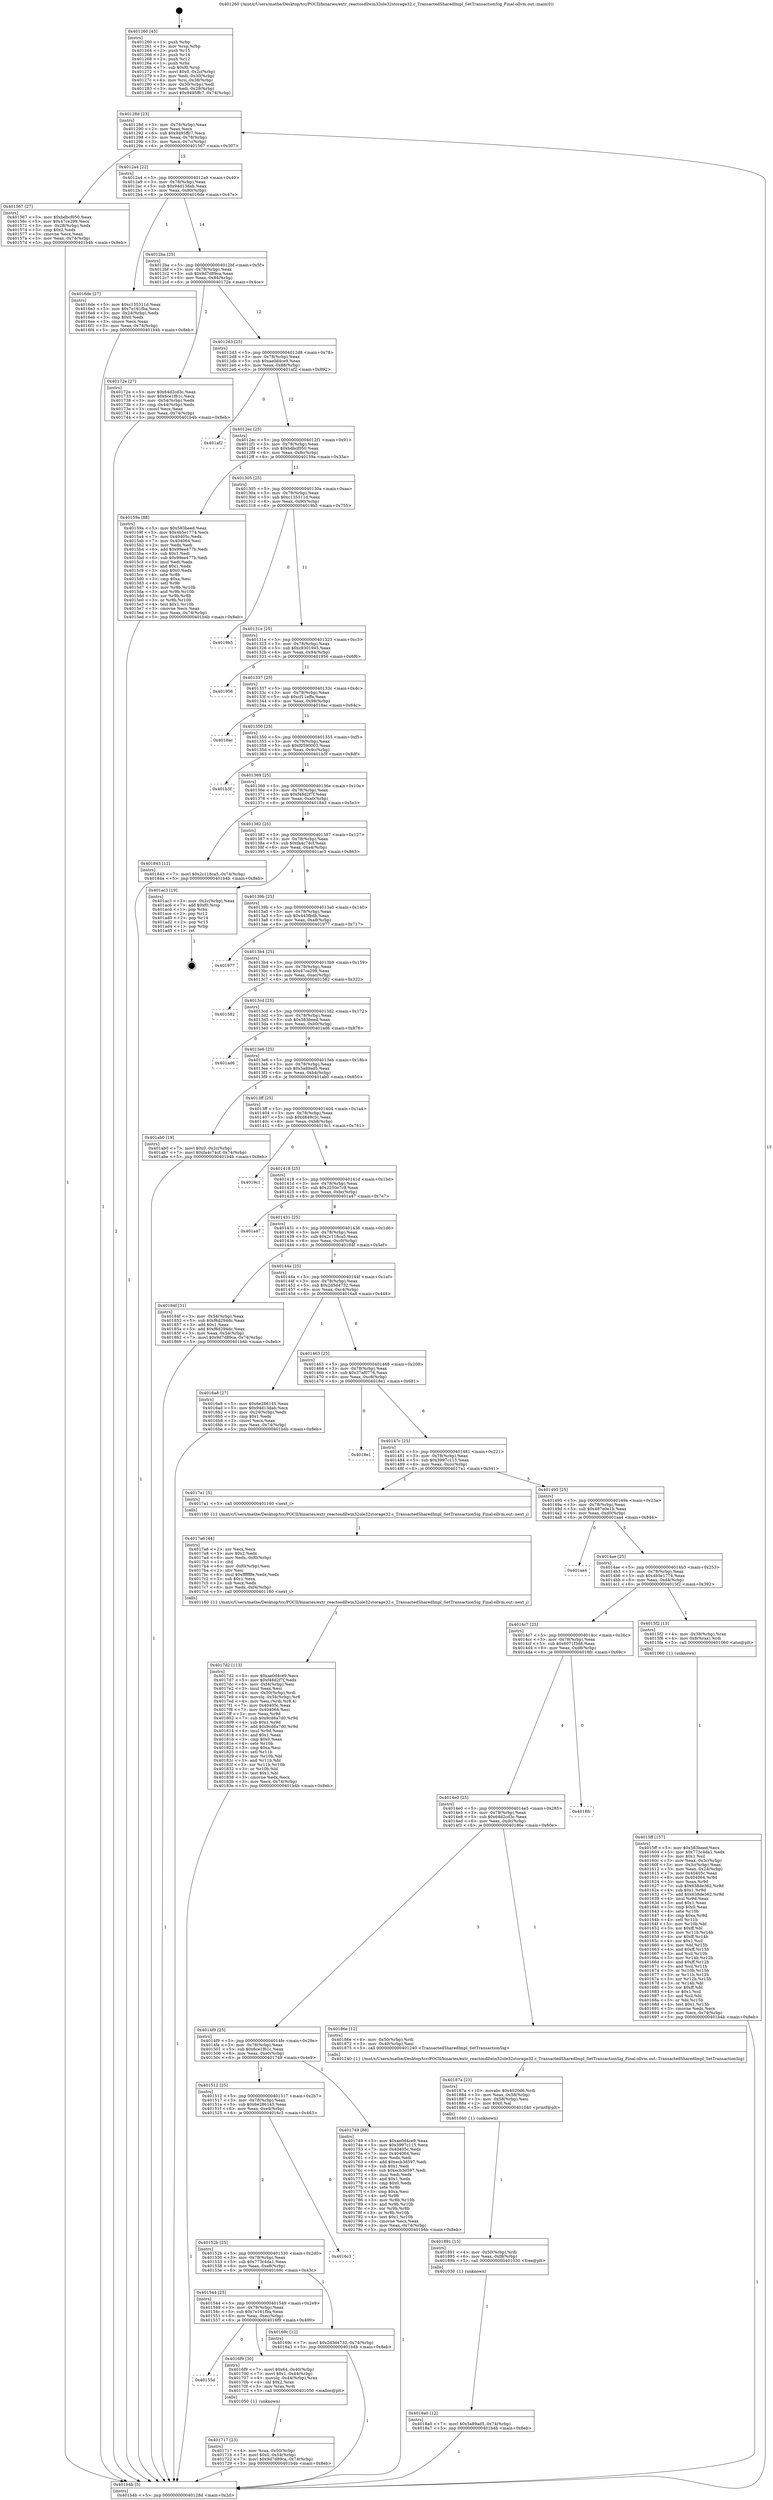 digraph "0x401260" {
  label = "0x401260 (/mnt/c/Users/mathe/Desktop/tcc/POCII/binaries/extr_reactosdllwin32ole32storage32.c_TransactedSharedImpl_SetTransactionSig_Final-ollvm.out::main(0))"
  labelloc = "t"
  node[shape=record]

  Entry [label="",width=0.3,height=0.3,shape=circle,fillcolor=black,style=filled]
  "0x40128d" [label="{
     0x40128d [23]\l
     | [instrs]\l
     &nbsp;&nbsp;0x40128d \<+3\>: mov -0x74(%rbp),%eax\l
     &nbsp;&nbsp;0x401290 \<+2\>: mov %eax,%ecx\l
     &nbsp;&nbsp;0x401292 \<+6\>: sub $0x9495ffc7,%ecx\l
     &nbsp;&nbsp;0x401298 \<+3\>: mov %eax,-0x78(%rbp)\l
     &nbsp;&nbsp;0x40129b \<+3\>: mov %ecx,-0x7c(%rbp)\l
     &nbsp;&nbsp;0x40129e \<+6\>: je 0000000000401567 \<main+0x307\>\l
  }"]
  "0x401567" [label="{
     0x401567 [27]\l
     | [instrs]\l
     &nbsp;&nbsp;0x401567 \<+5\>: mov $0xbdbcf050,%eax\l
     &nbsp;&nbsp;0x40156c \<+5\>: mov $0x47ce299,%ecx\l
     &nbsp;&nbsp;0x401571 \<+3\>: mov -0x28(%rbp),%edx\l
     &nbsp;&nbsp;0x401574 \<+3\>: cmp $0x2,%edx\l
     &nbsp;&nbsp;0x401577 \<+3\>: cmovne %ecx,%eax\l
     &nbsp;&nbsp;0x40157a \<+3\>: mov %eax,-0x74(%rbp)\l
     &nbsp;&nbsp;0x40157d \<+5\>: jmp 0000000000401b4b \<main+0x8eb\>\l
  }"]
  "0x4012a4" [label="{
     0x4012a4 [22]\l
     | [instrs]\l
     &nbsp;&nbsp;0x4012a4 \<+5\>: jmp 00000000004012a9 \<main+0x49\>\l
     &nbsp;&nbsp;0x4012a9 \<+3\>: mov -0x78(%rbp),%eax\l
     &nbsp;&nbsp;0x4012ac \<+5\>: sub $0x94d13dab,%eax\l
     &nbsp;&nbsp;0x4012b1 \<+3\>: mov %eax,-0x80(%rbp)\l
     &nbsp;&nbsp;0x4012b4 \<+6\>: je 00000000004016de \<main+0x47e\>\l
  }"]
  "0x401b4b" [label="{
     0x401b4b [5]\l
     | [instrs]\l
     &nbsp;&nbsp;0x401b4b \<+5\>: jmp 000000000040128d \<main+0x2d\>\l
  }"]
  "0x401260" [label="{
     0x401260 [45]\l
     | [instrs]\l
     &nbsp;&nbsp;0x401260 \<+1\>: push %rbp\l
     &nbsp;&nbsp;0x401261 \<+3\>: mov %rsp,%rbp\l
     &nbsp;&nbsp;0x401264 \<+2\>: push %r15\l
     &nbsp;&nbsp;0x401266 \<+2\>: push %r14\l
     &nbsp;&nbsp;0x401268 \<+2\>: push %r12\l
     &nbsp;&nbsp;0x40126a \<+1\>: push %rbx\l
     &nbsp;&nbsp;0x40126b \<+7\>: sub $0xf0,%rsp\l
     &nbsp;&nbsp;0x401272 \<+7\>: movl $0x0,-0x2c(%rbp)\l
     &nbsp;&nbsp;0x401279 \<+3\>: mov %edi,-0x30(%rbp)\l
     &nbsp;&nbsp;0x40127c \<+4\>: mov %rsi,-0x38(%rbp)\l
     &nbsp;&nbsp;0x401280 \<+3\>: mov -0x30(%rbp),%edi\l
     &nbsp;&nbsp;0x401283 \<+3\>: mov %edi,-0x28(%rbp)\l
     &nbsp;&nbsp;0x401286 \<+7\>: movl $0x9495ffc7,-0x74(%rbp)\l
  }"]
  Exit [label="",width=0.3,height=0.3,shape=circle,fillcolor=black,style=filled,peripheries=2]
  "0x4016de" [label="{
     0x4016de [27]\l
     | [instrs]\l
     &nbsp;&nbsp;0x4016de \<+5\>: mov $0xc135311d,%eax\l
     &nbsp;&nbsp;0x4016e3 \<+5\>: mov $0x7e161fba,%ecx\l
     &nbsp;&nbsp;0x4016e8 \<+3\>: mov -0x24(%rbp),%edx\l
     &nbsp;&nbsp;0x4016eb \<+3\>: cmp $0x0,%edx\l
     &nbsp;&nbsp;0x4016ee \<+3\>: cmove %ecx,%eax\l
     &nbsp;&nbsp;0x4016f1 \<+3\>: mov %eax,-0x74(%rbp)\l
     &nbsp;&nbsp;0x4016f4 \<+5\>: jmp 0000000000401b4b \<main+0x8eb\>\l
  }"]
  "0x4012ba" [label="{
     0x4012ba [25]\l
     | [instrs]\l
     &nbsp;&nbsp;0x4012ba \<+5\>: jmp 00000000004012bf \<main+0x5f\>\l
     &nbsp;&nbsp;0x4012bf \<+3\>: mov -0x78(%rbp),%eax\l
     &nbsp;&nbsp;0x4012c2 \<+5\>: sub $0x9d7d89ca,%eax\l
     &nbsp;&nbsp;0x4012c7 \<+6\>: mov %eax,-0x84(%rbp)\l
     &nbsp;&nbsp;0x4012cd \<+6\>: je 000000000040172e \<main+0x4ce\>\l
  }"]
  "0x4018a0" [label="{
     0x4018a0 [12]\l
     | [instrs]\l
     &nbsp;&nbsp;0x4018a0 \<+7\>: movl $0x5a89ad5,-0x74(%rbp)\l
     &nbsp;&nbsp;0x4018a7 \<+5\>: jmp 0000000000401b4b \<main+0x8eb\>\l
  }"]
  "0x40172e" [label="{
     0x40172e [27]\l
     | [instrs]\l
     &nbsp;&nbsp;0x40172e \<+5\>: mov $0x64d2cd3c,%eax\l
     &nbsp;&nbsp;0x401733 \<+5\>: mov $0x6ce1f61c,%ecx\l
     &nbsp;&nbsp;0x401738 \<+3\>: mov -0x54(%rbp),%edx\l
     &nbsp;&nbsp;0x40173b \<+3\>: cmp -0x44(%rbp),%edx\l
     &nbsp;&nbsp;0x40173e \<+3\>: cmovl %ecx,%eax\l
     &nbsp;&nbsp;0x401741 \<+3\>: mov %eax,-0x74(%rbp)\l
     &nbsp;&nbsp;0x401744 \<+5\>: jmp 0000000000401b4b \<main+0x8eb\>\l
  }"]
  "0x4012d3" [label="{
     0x4012d3 [25]\l
     | [instrs]\l
     &nbsp;&nbsp;0x4012d3 \<+5\>: jmp 00000000004012d8 \<main+0x78\>\l
     &nbsp;&nbsp;0x4012d8 \<+3\>: mov -0x78(%rbp),%eax\l
     &nbsp;&nbsp;0x4012db \<+5\>: sub $0xae0d4ce9,%eax\l
     &nbsp;&nbsp;0x4012e0 \<+6\>: mov %eax,-0x88(%rbp)\l
     &nbsp;&nbsp;0x4012e6 \<+6\>: je 0000000000401af2 \<main+0x892\>\l
  }"]
  "0x401891" [label="{
     0x401891 [15]\l
     | [instrs]\l
     &nbsp;&nbsp;0x401891 \<+4\>: mov -0x50(%rbp),%rdi\l
     &nbsp;&nbsp;0x401895 \<+6\>: mov %eax,-0xf8(%rbp)\l
     &nbsp;&nbsp;0x40189b \<+5\>: call 0000000000401030 \<free@plt\>\l
     | [calls]\l
     &nbsp;&nbsp;0x401030 \{1\} (unknown)\l
  }"]
  "0x401af2" [label="{
     0x401af2\l
  }", style=dashed]
  "0x4012ec" [label="{
     0x4012ec [25]\l
     | [instrs]\l
     &nbsp;&nbsp;0x4012ec \<+5\>: jmp 00000000004012f1 \<main+0x91\>\l
     &nbsp;&nbsp;0x4012f1 \<+3\>: mov -0x78(%rbp),%eax\l
     &nbsp;&nbsp;0x4012f4 \<+5\>: sub $0xbdbcf050,%eax\l
     &nbsp;&nbsp;0x4012f9 \<+6\>: mov %eax,-0x8c(%rbp)\l
     &nbsp;&nbsp;0x4012ff \<+6\>: je 000000000040159a \<main+0x33a\>\l
  }"]
  "0x40187a" [label="{
     0x40187a [23]\l
     | [instrs]\l
     &nbsp;&nbsp;0x40187a \<+10\>: movabs $0x4020d6,%rdi\l
     &nbsp;&nbsp;0x401884 \<+3\>: mov %eax,-0x58(%rbp)\l
     &nbsp;&nbsp;0x401887 \<+3\>: mov -0x58(%rbp),%esi\l
     &nbsp;&nbsp;0x40188a \<+2\>: mov $0x0,%al\l
     &nbsp;&nbsp;0x40188c \<+5\>: call 0000000000401040 \<printf@plt\>\l
     | [calls]\l
     &nbsp;&nbsp;0x401040 \{1\} (unknown)\l
  }"]
  "0x40159a" [label="{
     0x40159a [88]\l
     | [instrs]\l
     &nbsp;&nbsp;0x40159a \<+5\>: mov $0x583beed,%eax\l
     &nbsp;&nbsp;0x40159f \<+5\>: mov $0x4b5e1774,%ecx\l
     &nbsp;&nbsp;0x4015a4 \<+7\>: mov 0x40405c,%edx\l
     &nbsp;&nbsp;0x4015ab \<+7\>: mov 0x404064,%esi\l
     &nbsp;&nbsp;0x4015b2 \<+2\>: mov %edx,%edi\l
     &nbsp;&nbsp;0x4015b4 \<+6\>: add $0x99ee477b,%edi\l
     &nbsp;&nbsp;0x4015ba \<+3\>: sub $0x1,%edi\l
     &nbsp;&nbsp;0x4015bd \<+6\>: sub $0x99ee477b,%edi\l
     &nbsp;&nbsp;0x4015c3 \<+3\>: imul %edi,%edx\l
     &nbsp;&nbsp;0x4015c6 \<+3\>: and $0x1,%edx\l
     &nbsp;&nbsp;0x4015c9 \<+3\>: cmp $0x0,%edx\l
     &nbsp;&nbsp;0x4015cc \<+4\>: sete %r8b\l
     &nbsp;&nbsp;0x4015d0 \<+3\>: cmp $0xa,%esi\l
     &nbsp;&nbsp;0x4015d3 \<+4\>: setl %r9b\l
     &nbsp;&nbsp;0x4015d7 \<+3\>: mov %r8b,%r10b\l
     &nbsp;&nbsp;0x4015da \<+3\>: and %r9b,%r10b\l
     &nbsp;&nbsp;0x4015dd \<+3\>: xor %r9b,%r8b\l
     &nbsp;&nbsp;0x4015e0 \<+3\>: or %r8b,%r10b\l
     &nbsp;&nbsp;0x4015e3 \<+4\>: test $0x1,%r10b\l
     &nbsp;&nbsp;0x4015e7 \<+3\>: cmovne %ecx,%eax\l
     &nbsp;&nbsp;0x4015ea \<+3\>: mov %eax,-0x74(%rbp)\l
     &nbsp;&nbsp;0x4015ed \<+5\>: jmp 0000000000401b4b \<main+0x8eb\>\l
  }"]
  "0x401305" [label="{
     0x401305 [25]\l
     | [instrs]\l
     &nbsp;&nbsp;0x401305 \<+5\>: jmp 000000000040130a \<main+0xaa\>\l
     &nbsp;&nbsp;0x40130a \<+3\>: mov -0x78(%rbp),%eax\l
     &nbsp;&nbsp;0x40130d \<+5\>: sub $0xc135311d,%eax\l
     &nbsp;&nbsp;0x401312 \<+6\>: mov %eax,-0x90(%rbp)\l
     &nbsp;&nbsp;0x401318 \<+6\>: je 00000000004019b5 \<main+0x755\>\l
  }"]
  "0x4017d2" [label="{
     0x4017d2 [113]\l
     | [instrs]\l
     &nbsp;&nbsp;0x4017d2 \<+5\>: mov $0xae0d4ce9,%ecx\l
     &nbsp;&nbsp;0x4017d7 \<+5\>: mov $0xf48d2f7f,%edx\l
     &nbsp;&nbsp;0x4017dc \<+6\>: mov -0xf4(%rbp),%esi\l
     &nbsp;&nbsp;0x4017e2 \<+3\>: imul %eax,%esi\l
     &nbsp;&nbsp;0x4017e5 \<+4\>: mov -0x50(%rbp),%rdi\l
     &nbsp;&nbsp;0x4017e9 \<+4\>: movslq -0x54(%rbp),%r8\l
     &nbsp;&nbsp;0x4017ed \<+4\>: mov %esi,(%rdi,%r8,4)\l
     &nbsp;&nbsp;0x4017f1 \<+7\>: mov 0x40405c,%eax\l
     &nbsp;&nbsp;0x4017f8 \<+7\>: mov 0x404064,%esi\l
     &nbsp;&nbsp;0x4017ff \<+3\>: mov %eax,%r9d\l
     &nbsp;&nbsp;0x401802 \<+7\>: sub $0x9cd6a7d0,%r9d\l
     &nbsp;&nbsp;0x401809 \<+4\>: sub $0x1,%r9d\l
     &nbsp;&nbsp;0x40180d \<+7\>: add $0x9cd6a7d0,%r9d\l
     &nbsp;&nbsp;0x401814 \<+4\>: imul %r9d,%eax\l
     &nbsp;&nbsp;0x401818 \<+3\>: and $0x1,%eax\l
     &nbsp;&nbsp;0x40181b \<+3\>: cmp $0x0,%eax\l
     &nbsp;&nbsp;0x40181e \<+4\>: sete %r10b\l
     &nbsp;&nbsp;0x401822 \<+3\>: cmp $0xa,%esi\l
     &nbsp;&nbsp;0x401825 \<+4\>: setl %r11b\l
     &nbsp;&nbsp;0x401829 \<+3\>: mov %r10b,%bl\l
     &nbsp;&nbsp;0x40182c \<+3\>: and %r11b,%bl\l
     &nbsp;&nbsp;0x40182f \<+3\>: xor %r11b,%r10b\l
     &nbsp;&nbsp;0x401832 \<+3\>: or %r10b,%bl\l
     &nbsp;&nbsp;0x401835 \<+3\>: test $0x1,%bl\l
     &nbsp;&nbsp;0x401838 \<+3\>: cmovne %edx,%ecx\l
     &nbsp;&nbsp;0x40183b \<+3\>: mov %ecx,-0x74(%rbp)\l
     &nbsp;&nbsp;0x40183e \<+5\>: jmp 0000000000401b4b \<main+0x8eb\>\l
  }"]
  "0x4019b5" [label="{
     0x4019b5\l
  }", style=dashed]
  "0x40131e" [label="{
     0x40131e [25]\l
     | [instrs]\l
     &nbsp;&nbsp;0x40131e \<+5\>: jmp 0000000000401323 \<main+0xc3\>\l
     &nbsp;&nbsp;0x401323 \<+3\>: mov -0x78(%rbp),%eax\l
     &nbsp;&nbsp;0x401326 \<+5\>: sub $0xc9301945,%eax\l
     &nbsp;&nbsp;0x40132b \<+6\>: mov %eax,-0x94(%rbp)\l
     &nbsp;&nbsp;0x401331 \<+6\>: je 0000000000401956 \<main+0x6f6\>\l
  }"]
  "0x4017a6" [label="{
     0x4017a6 [44]\l
     | [instrs]\l
     &nbsp;&nbsp;0x4017a6 \<+2\>: xor %ecx,%ecx\l
     &nbsp;&nbsp;0x4017a8 \<+5\>: mov $0x2,%edx\l
     &nbsp;&nbsp;0x4017ad \<+6\>: mov %edx,-0xf0(%rbp)\l
     &nbsp;&nbsp;0x4017b3 \<+1\>: cltd\l
     &nbsp;&nbsp;0x4017b4 \<+6\>: mov -0xf0(%rbp),%esi\l
     &nbsp;&nbsp;0x4017ba \<+2\>: idiv %esi\l
     &nbsp;&nbsp;0x4017bc \<+6\>: imul $0xfffffffe,%edx,%edx\l
     &nbsp;&nbsp;0x4017c2 \<+3\>: sub $0x1,%ecx\l
     &nbsp;&nbsp;0x4017c5 \<+2\>: sub %ecx,%edx\l
     &nbsp;&nbsp;0x4017c7 \<+6\>: mov %edx,-0xf4(%rbp)\l
     &nbsp;&nbsp;0x4017cd \<+5\>: call 0000000000401160 \<next_i\>\l
     | [calls]\l
     &nbsp;&nbsp;0x401160 \{1\} (/mnt/c/Users/mathe/Desktop/tcc/POCII/binaries/extr_reactosdllwin32ole32storage32.c_TransactedSharedImpl_SetTransactionSig_Final-ollvm.out::next_i)\l
  }"]
  "0x401956" [label="{
     0x401956\l
  }", style=dashed]
  "0x401337" [label="{
     0x401337 [25]\l
     | [instrs]\l
     &nbsp;&nbsp;0x401337 \<+5\>: jmp 000000000040133c \<main+0xdc\>\l
     &nbsp;&nbsp;0x40133c \<+3\>: mov -0x78(%rbp),%eax\l
     &nbsp;&nbsp;0x40133f \<+5\>: sub $0xcf11effa,%eax\l
     &nbsp;&nbsp;0x401344 \<+6\>: mov %eax,-0x98(%rbp)\l
     &nbsp;&nbsp;0x40134a \<+6\>: je 00000000004018ac \<main+0x64c\>\l
  }"]
  "0x401717" [label="{
     0x401717 [23]\l
     | [instrs]\l
     &nbsp;&nbsp;0x401717 \<+4\>: mov %rax,-0x50(%rbp)\l
     &nbsp;&nbsp;0x40171b \<+7\>: movl $0x0,-0x54(%rbp)\l
     &nbsp;&nbsp;0x401722 \<+7\>: movl $0x9d7d89ca,-0x74(%rbp)\l
     &nbsp;&nbsp;0x401729 \<+5\>: jmp 0000000000401b4b \<main+0x8eb\>\l
  }"]
  "0x4018ac" [label="{
     0x4018ac\l
  }", style=dashed]
  "0x401350" [label="{
     0x401350 [25]\l
     | [instrs]\l
     &nbsp;&nbsp;0x401350 \<+5\>: jmp 0000000000401355 \<main+0xf5\>\l
     &nbsp;&nbsp;0x401355 \<+3\>: mov -0x78(%rbp),%eax\l
     &nbsp;&nbsp;0x401358 \<+5\>: sub $0xf0590003,%eax\l
     &nbsp;&nbsp;0x40135d \<+6\>: mov %eax,-0x9c(%rbp)\l
     &nbsp;&nbsp;0x401363 \<+6\>: je 0000000000401b3f \<main+0x8df\>\l
  }"]
  "0x40155d" [label="{
     0x40155d\l
  }", style=dashed]
  "0x401b3f" [label="{
     0x401b3f\l
  }", style=dashed]
  "0x401369" [label="{
     0x401369 [25]\l
     | [instrs]\l
     &nbsp;&nbsp;0x401369 \<+5\>: jmp 000000000040136e \<main+0x10e\>\l
     &nbsp;&nbsp;0x40136e \<+3\>: mov -0x78(%rbp),%eax\l
     &nbsp;&nbsp;0x401371 \<+5\>: sub $0xf48d2f7f,%eax\l
     &nbsp;&nbsp;0x401376 \<+6\>: mov %eax,-0xa0(%rbp)\l
     &nbsp;&nbsp;0x40137c \<+6\>: je 0000000000401843 \<main+0x5e3\>\l
  }"]
  "0x4016f9" [label="{
     0x4016f9 [30]\l
     | [instrs]\l
     &nbsp;&nbsp;0x4016f9 \<+7\>: movl $0x64,-0x40(%rbp)\l
     &nbsp;&nbsp;0x401700 \<+7\>: movl $0x1,-0x44(%rbp)\l
     &nbsp;&nbsp;0x401707 \<+4\>: movslq -0x44(%rbp),%rax\l
     &nbsp;&nbsp;0x40170b \<+4\>: shl $0x2,%rax\l
     &nbsp;&nbsp;0x40170f \<+3\>: mov %rax,%rdi\l
     &nbsp;&nbsp;0x401712 \<+5\>: call 0000000000401050 \<malloc@plt\>\l
     | [calls]\l
     &nbsp;&nbsp;0x401050 \{1\} (unknown)\l
  }"]
  "0x401843" [label="{
     0x401843 [12]\l
     | [instrs]\l
     &nbsp;&nbsp;0x401843 \<+7\>: movl $0x2c118ca5,-0x74(%rbp)\l
     &nbsp;&nbsp;0x40184a \<+5\>: jmp 0000000000401b4b \<main+0x8eb\>\l
  }"]
  "0x401382" [label="{
     0x401382 [25]\l
     | [instrs]\l
     &nbsp;&nbsp;0x401382 \<+5\>: jmp 0000000000401387 \<main+0x127\>\l
     &nbsp;&nbsp;0x401387 \<+3\>: mov -0x78(%rbp),%eax\l
     &nbsp;&nbsp;0x40138a \<+5\>: sub $0xfa4c74cf,%eax\l
     &nbsp;&nbsp;0x40138f \<+6\>: mov %eax,-0xa4(%rbp)\l
     &nbsp;&nbsp;0x401395 \<+6\>: je 0000000000401ac3 \<main+0x863\>\l
  }"]
  "0x401544" [label="{
     0x401544 [25]\l
     | [instrs]\l
     &nbsp;&nbsp;0x401544 \<+5\>: jmp 0000000000401549 \<main+0x2e9\>\l
     &nbsp;&nbsp;0x401549 \<+3\>: mov -0x78(%rbp),%eax\l
     &nbsp;&nbsp;0x40154c \<+5\>: sub $0x7e161fba,%eax\l
     &nbsp;&nbsp;0x401551 \<+6\>: mov %eax,-0xec(%rbp)\l
     &nbsp;&nbsp;0x401557 \<+6\>: je 00000000004016f9 \<main+0x499\>\l
  }"]
  "0x401ac3" [label="{
     0x401ac3 [19]\l
     | [instrs]\l
     &nbsp;&nbsp;0x401ac3 \<+3\>: mov -0x2c(%rbp),%eax\l
     &nbsp;&nbsp;0x401ac6 \<+7\>: add $0xf0,%rsp\l
     &nbsp;&nbsp;0x401acd \<+1\>: pop %rbx\l
     &nbsp;&nbsp;0x401ace \<+2\>: pop %r12\l
     &nbsp;&nbsp;0x401ad0 \<+2\>: pop %r14\l
     &nbsp;&nbsp;0x401ad2 \<+2\>: pop %r15\l
     &nbsp;&nbsp;0x401ad4 \<+1\>: pop %rbp\l
     &nbsp;&nbsp;0x401ad5 \<+1\>: ret\l
  }"]
  "0x40139b" [label="{
     0x40139b [25]\l
     | [instrs]\l
     &nbsp;&nbsp;0x40139b \<+5\>: jmp 00000000004013a0 \<main+0x140\>\l
     &nbsp;&nbsp;0x4013a0 \<+3\>: mov -0x78(%rbp),%eax\l
     &nbsp;&nbsp;0x4013a3 \<+5\>: sub $0x443fbdb,%eax\l
     &nbsp;&nbsp;0x4013a8 \<+6\>: mov %eax,-0xa8(%rbp)\l
     &nbsp;&nbsp;0x4013ae \<+6\>: je 0000000000401977 \<main+0x717\>\l
  }"]
  "0x40169c" [label="{
     0x40169c [12]\l
     | [instrs]\l
     &nbsp;&nbsp;0x40169c \<+7\>: movl $0x2d5d4732,-0x74(%rbp)\l
     &nbsp;&nbsp;0x4016a3 \<+5\>: jmp 0000000000401b4b \<main+0x8eb\>\l
  }"]
  "0x401977" [label="{
     0x401977\l
  }", style=dashed]
  "0x4013b4" [label="{
     0x4013b4 [25]\l
     | [instrs]\l
     &nbsp;&nbsp;0x4013b4 \<+5\>: jmp 00000000004013b9 \<main+0x159\>\l
     &nbsp;&nbsp;0x4013b9 \<+3\>: mov -0x78(%rbp),%eax\l
     &nbsp;&nbsp;0x4013bc \<+5\>: sub $0x47ce299,%eax\l
     &nbsp;&nbsp;0x4013c1 \<+6\>: mov %eax,-0xac(%rbp)\l
     &nbsp;&nbsp;0x4013c7 \<+6\>: je 0000000000401582 \<main+0x322\>\l
  }"]
  "0x40152b" [label="{
     0x40152b [25]\l
     | [instrs]\l
     &nbsp;&nbsp;0x40152b \<+5\>: jmp 0000000000401530 \<main+0x2d0\>\l
     &nbsp;&nbsp;0x401530 \<+3\>: mov -0x78(%rbp),%eax\l
     &nbsp;&nbsp;0x401533 \<+5\>: sub $0x773c4da1,%eax\l
     &nbsp;&nbsp;0x401538 \<+6\>: mov %eax,-0xe8(%rbp)\l
     &nbsp;&nbsp;0x40153e \<+6\>: je 000000000040169c \<main+0x43c\>\l
  }"]
  "0x401582" [label="{
     0x401582\l
  }", style=dashed]
  "0x4013cd" [label="{
     0x4013cd [25]\l
     | [instrs]\l
     &nbsp;&nbsp;0x4013cd \<+5\>: jmp 00000000004013d2 \<main+0x172\>\l
     &nbsp;&nbsp;0x4013d2 \<+3\>: mov -0x78(%rbp),%eax\l
     &nbsp;&nbsp;0x4013d5 \<+5\>: sub $0x583beed,%eax\l
     &nbsp;&nbsp;0x4013da \<+6\>: mov %eax,-0xb0(%rbp)\l
     &nbsp;&nbsp;0x4013e0 \<+6\>: je 0000000000401ad6 \<main+0x876\>\l
  }"]
  "0x4016c3" [label="{
     0x4016c3\l
  }", style=dashed]
  "0x401ad6" [label="{
     0x401ad6\l
  }", style=dashed]
  "0x4013e6" [label="{
     0x4013e6 [25]\l
     | [instrs]\l
     &nbsp;&nbsp;0x4013e6 \<+5\>: jmp 00000000004013eb \<main+0x18b\>\l
     &nbsp;&nbsp;0x4013eb \<+3\>: mov -0x78(%rbp),%eax\l
     &nbsp;&nbsp;0x4013ee \<+5\>: sub $0x5a89ad5,%eax\l
     &nbsp;&nbsp;0x4013f3 \<+6\>: mov %eax,-0xb4(%rbp)\l
     &nbsp;&nbsp;0x4013f9 \<+6\>: je 0000000000401ab0 \<main+0x850\>\l
  }"]
  "0x401512" [label="{
     0x401512 [25]\l
     | [instrs]\l
     &nbsp;&nbsp;0x401512 \<+5\>: jmp 0000000000401517 \<main+0x2b7\>\l
     &nbsp;&nbsp;0x401517 \<+3\>: mov -0x78(%rbp),%eax\l
     &nbsp;&nbsp;0x40151a \<+5\>: sub $0x6e286145,%eax\l
     &nbsp;&nbsp;0x40151f \<+6\>: mov %eax,-0xe4(%rbp)\l
     &nbsp;&nbsp;0x401525 \<+6\>: je 00000000004016c3 \<main+0x463\>\l
  }"]
  "0x401ab0" [label="{
     0x401ab0 [19]\l
     | [instrs]\l
     &nbsp;&nbsp;0x401ab0 \<+7\>: movl $0x0,-0x2c(%rbp)\l
     &nbsp;&nbsp;0x401ab7 \<+7\>: movl $0xfa4c74cf,-0x74(%rbp)\l
     &nbsp;&nbsp;0x401abe \<+5\>: jmp 0000000000401b4b \<main+0x8eb\>\l
  }"]
  "0x4013ff" [label="{
     0x4013ff [25]\l
     | [instrs]\l
     &nbsp;&nbsp;0x4013ff \<+5\>: jmp 0000000000401404 \<main+0x1a4\>\l
     &nbsp;&nbsp;0x401404 \<+3\>: mov -0x78(%rbp),%eax\l
     &nbsp;&nbsp;0x401407 \<+5\>: sub $0xd849c5c,%eax\l
     &nbsp;&nbsp;0x40140c \<+6\>: mov %eax,-0xb8(%rbp)\l
     &nbsp;&nbsp;0x401412 \<+6\>: je 00000000004019c1 \<main+0x761\>\l
  }"]
  "0x401749" [label="{
     0x401749 [88]\l
     | [instrs]\l
     &nbsp;&nbsp;0x401749 \<+5\>: mov $0xae0d4ce9,%eax\l
     &nbsp;&nbsp;0x40174e \<+5\>: mov $0x3997c115,%ecx\l
     &nbsp;&nbsp;0x401753 \<+7\>: mov 0x40405c,%edx\l
     &nbsp;&nbsp;0x40175a \<+7\>: mov 0x404064,%esi\l
     &nbsp;&nbsp;0x401761 \<+2\>: mov %edx,%edi\l
     &nbsp;&nbsp;0x401763 \<+6\>: add $0xecb3d597,%edi\l
     &nbsp;&nbsp;0x401769 \<+3\>: sub $0x1,%edi\l
     &nbsp;&nbsp;0x40176c \<+6\>: sub $0xecb3d597,%edi\l
     &nbsp;&nbsp;0x401772 \<+3\>: imul %edi,%edx\l
     &nbsp;&nbsp;0x401775 \<+3\>: and $0x1,%edx\l
     &nbsp;&nbsp;0x401778 \<+3\>: cmp $0x0,%edx\l
     &nbsp;&nbsp;0x40177b \<+4\>: sete %r8b\l
     &nbsp;&nbsp;0x40177f \<+3\>: cmp $0xa,%esi\l
     &nbsp;&nbsp;0x401782 \<+4\>: setl %r9b\l
     &nbsp;&nbsp;0x401786 \<+3\>: mov %r8b,%r10b\l
     &nbsp;&nbsp;0x401789 \<+3\>: and %r9b,%r10b\l
     &nbsp;&nbsp;0x40178c \<+3\>: xor %r9b,%r8b\l
     &nbsp;&nbsp;0x40178f \<+3\>: or %r8b,%r10b\l
     &nbsp;&nbsp;0x401792 \<+4\>: test $0x1,%r10b\l
     &nbsp;&nbsp;0x401796 \<+3\>: cmovne %ecx,%eax\l
     &nbsp;&nbsp;0x401799 \<+3\>: mov %eax,-0x74(%rbp)\l
     &nbsp;&nbsp;0x40179c \<+5\>: jmp 0000000000401b4b \<main+0x8eb\>\l
  }"]
  "0x4019c1" [label="{
     0x4019c1\l
  }", style=dashed]
  "0x401418" [label="{
     0x401418 [25]\l
     | [instrs]\l
     &nbsp;&nbsp;0x401418 \<+5\>: jmp 000000000040141d \<main+0x1bd\>\l
     &nbsp;&nbsp;0x40141d \<+3\>: mov -0x78(%rbp),%eax\l
     &nbsp;&nbsp;0x401420 \<+5\>: sub $0x2250e7c9,%eax\l
     &nbsp;&nbsp;0x401425 \<+6\>: mov %eax,-0xbc(%rbp)\l
     &nbsp;&nbsp;0x40142b \<+6\>: je 0000000000401a47 \<main+0x7e7\>\l
  }"]
  "0x4014f9" [label="{
     0x4014f9 [25]\l
     | [instrs]\l
     &nbsp;&nbsp;0x4014f9 \<+5\>: jmp 00000000004014fe \<main+0x29e\>\l
     &nbsp;&nbsp;0x4014fe \<+3\>: mov -0x78(%rbp),%eax\l
     &nbsp;&nbsp;0x401501 \<+5\>: sub $0x6ce1f61c,%eax\l
     &nbsp;&nbsp;0x401506 \<+6\>: mov %eax,-0xe0(%rbp)\l
     &nbsp;&nbsp;0x40150c \<+6\>: je 0000000000401749 \<main+0x4e9\>\l
  }"]
  "0x401a47" [label="{
     0x401a47\l
  }", style=dashed]
  "0x401431" [label="{
     0x401431 [25]\l
     | [instrs]\l
     &nbsp;&nbsp;0x401431 \<+5\>: jmp 0000000000401436 \<main+0x1d6\>\l
     &nbsp;&nbsp;0x401436 \<+3\>: mov -0x78(%rbp),%eax\l
     &nbsp;&nbsp;0x401439 \<+5\>: sub $0x2c118ca5,%eax\l
     &nbsp;&nbsp;0x40143e \<+6\>: mov %eax,-0xc0(%rbp)\l
     &nbsp;&nbsp;0x401444 \<+6\>: je 000000000040184f \<main+0x5ef\>\l
  }"]
  "0x40186e" [label="{
     0x40186e [12]\l
     | [instrs]\l
     &nbsp;&nbsp;0x40186e \<+4\>: mov -0x50(%rbp),%rdi\l
     &nbsp;&nbsp;0x401872 \<+3\>: mov -0x40(%rbp),%esi\l
     &nbsp;&nbsp;0x401875 \<+5\>: call 0000000000401240 \<TransactedSharedImpl_SetTransactionSig\>\l
     | [calls]\l
     &nbsp;&nbsp;0x401240 \{1\} (/mnt/c/Users/mathe/Desktop/tcc/POCII/binaries/extr_reactosdllwin32ole32storage32.c_TransactedSharedImpl_SetTransactionSig_Final-ollvm.out::TransactedSharedImpl_SetTransactionSig)\l
  }"]
  "0x40184f" [label="{
     0x40184f [31]\l
     | [instrs]\l
     &nbsp;&nbsp;0x40184f \<+3\>: mov -0x54(%rbp),%eax\l
     &nbsp;&nbsp;0x401852 \<+5\>: sub $0xf6d294dc,%eax\l
     &nbsp;&nbsp;0x401857 \<+3\>: add $0x1,%eax\l
     &nbsp;&nbsp;0x40185a \<+5\>: add $0xf6d294dc,%eax\l
     &nbsp;&nbsp;0x40185f \<+3\>: mov %eax,-0x54(%rbp)\l
     &nbsp;&nbsp;0x401862 \<+7\>: movl $0x9d7d89ca,-0x74(%rbp)\l
     &nbsp;&nbsp;0x401869 \<+5\>: jmp 0000000000401b4b \<main+0x8eb\>\l
  }"]
  "0x40144a" [label="{
     0x40144a [25]\l
     | [instrs]\l
     &nbsp;&nbsp;0x40144a \<+5\>: jmp 000000000040144f \<main+0x1ef\>\l
     &nbsp;&nbsp;0x40144f \<+3\>: mov -0x78(%rbp),%eax\l
     &nbsp;&nbsp;0x401452 \<+5\>: sub $0x2d5d4732,%eax\l
     &nbsp;&nbsp;0x401457 \<+6\>: mov %eax,-0xc4(%rbp)\l
     &nbsp;&nbsp;0x40145d \<+6\>: je 00000000004016a8 \<main+0x448\>\l
  }"]
  "0x4014e0" [label="{
     0x4014e0 [25]\l
     | [instrs]\l
     &nbsp;&nbsp;0x4014e0 \<+5\>: jmp 00000000004014e5 \<main+0x285\>\l
     &nbsp;&nbsp;0x4014e5 \<+3\>: mov -0x78(%rbp),%eax\l
     &nbsp;&nbsp;0x4014e8 \<+5\>: sub $0x64d2cd3c,%eax\l
     &nbsp;&nbsp;0x4014ed \<+6\>: mov %eax,-0xdc(%rbp)\l
     &nbsp;&nbsp;0x4014f3 \<+6\>: je 000000000040186e \<main+0x60e\>\l
  }"]
  "0x4016a8" [label="{
     0x4016a8 [27]\l
     | [instrs]\l
     &nbsp;&nbsp;0x4016a8 \<+5\>: mov $0x6e286145,%eax\l
     &nbsp;&nbsp;0x4016ad \<+5\>: mov $0x94d13dab,%ecx\l
     &nbsp;&nbsp;0x4016b2 \<+3\>: mov -0x24(%rbp),%edx\l
     &nbsp;&nbsp;0x4016b5 \<+3\>: cmp $0x1,%edx\l
     &nbsp;&nbsp;0x4016b8 \<+3\>: cmovl %ecx,%eax\l
     &nbsp;&nbsp;0x4016bb \<+3\>: mov %eax,-0x74(%rbp)\l
     &nbsp;&nbsp;0x4016be \<+5\>: jmp 0000000000401b4b \<main+0x8eb\>\l
  }"]
  "0x401463" [label="{
     0x401463 [25]\l
     | [instrs]\l
     &nbsp;&nbsp;0x401463 \<+5\>: jmp 0000000000401468 \<main+0x208\>\l
     &nbsp;&nbsp;0x401468 \<+3\>: mov -0x78(%rbp),%eax\l
     &nbsp;&nbsp;0x40146b \<+5\>: sub $0x37af0776,%eax\l
     &nbsp;&nbsp;0x401470 \<+6\>: mov %eax,-0xc8(%rbp)\l
     &nbsp;&nbsp;0x401476 \<+6\>: je 00000000004018e1 \<main+0x681\>\l
  }"]
  "0x4018fc" [label="{
     0x4018fc\l
  }", style=dashed]
  "0x4018e1" [label="{
     0x4018e1\l
  }", style=dashed]
  "0x40147c" [label="{
     0x40147c [25]\l
     | [instrs]\l
     &nbsp;&nbsp;0x40147c \<+5\>: jmp 0000000000401481 \<main+0x221\>\l
     &nbsp;&nbsp;0x401481 \<+3\>: mov -0x78(%rbp),%eax\l
     &nbsp;&nbsp;0x401484 \<+5\>: sub $0x3997c115,%eax\l
     &nbsp;&nbsp;0x401489 \<+6\>: mov %eax,-0xcc(%rbp)\l
     &nbsp;&nbsp;0x40148f \<+6\>: je 00000000004017a1 \<main+0x541\>\l
  }"]
  "0x4015ff" [label="{
     0x4015ff [157]\l
     | [instrs]\l
     &nbsp;&nbsp;0x4015ff \<+5\>: mov $0x583beed,%ecx\l
     &nbsp;&nbsp;0x401604 \<+5\>: mov $0x773c4da1,%edx\l
     &nbsp;&nbsp;0x401609 \<+3\>: mov $0x1,%sil\l
     &nbsp;&nbsp;0x40160c \<+3\>: mov %eax,-0x3c(%rbp)\l
     &nbsp;&nbsp;0x40160f \<+3\>: mov -0x3c(%rbp),%eax\l
     &nbsp;&nbsp;0x401612 \<+3\>: mov %eax,-0x24(%rbp)\l
     &nbsp;&nbsp;0x401615 \<+7\>: mov 0x40405c,%eax\l
     &nbsp;&nbsp;0x40161c \<+8\>: mov 0x404064,%r8d\l
     &nbsp;&nbsp;0x401624 \<+3\>: mov %eax,%r9d\l
     &nbsp;&nbsp;0x401627 \<+7\>: sub $0x638de362,%r9d\l
     &nbsp;&nbsp;0x40162e \<+4\>: sub $0x1,%r9d\l
     &nbsp;&nbsp;0x401632 \<+7\>: add $0x638de362,%r9d\l
     &nbsp;&nbsp;0x401639 \<+4\>: imul %r9d,%eax\l
     &nbsp;&nbsp;0x40163d \<+3\>: and $0x1,%eax\l
     &nbsp;&nbsp;0x401640 \<+3\>: cmp $0x0,%eax\l
     &nbsp;&nbsp;0x401643 \<+4\>: sete %r10b\l
     &nbsp;&nbsp;0x401647 \<+4\>: cmp $0xa,%r8d\l
     &nbsp;&nbsp;0x40164b \<+4\>: setl %r11b\l
     &nbsp;&nbsp;0x40164f \<+3\>: mov %r10b,%bl\l
     &nbsp;&nbsp;0x401652 \<+3\>: xor $0xff,%bl\l
     &nbsp;&nbsp;0x401655 \<+3\>: mov %r11b,%r14b\l
     &nbsp;&nbsp;0x401658 \<+4\>: xor $0xff,%r14b\l
     &nbsp;&nbsp;0x40165c \<+4\>: xor $0x1,%sil\l
     &nbsp;&nbsp;0x401660 \<+3\>: mov %bl,%r15b\l
     &nbsp;&nbsp;0x401663 \<+4\>: and $0xff,%r15b\l
     &nbsp;&nbsp;0x401667 \<+3\>: and %sil,%r10b\l
     &nbsp;&nbsp;0x40166a \<+3\>: mov %r14b,%r12b\l
     &nbsp;&nbsp;0x40166d \<+4\>: and $0xff,%r12b\l
     &nbsp;&nbsp;0x401671 \<+3\>: and %sil,%r11b\l
     &nbsp;&nbsp;0x401674 \<+3\>: or %r10b,%r15b\l
     &nbsp;&nbsp;0x401677 \<+3\>: or %r11b,%r12b\l
     &nbsp;&nbsp;0x40167a \<+3\>: xor %r12b,%r15b\l
     &nbsp;&nbsp;0x40167d \<+3\>: or %r14b,%bl\l
     &nbsp;&nbsp;0x401680 \<+3\>: xor $0xff,%bl\l
     &nbsp;&nbsp;0x401683 \<+4\>: or $0x1,%sil\l
     &nbsp;&nbsp;0x401687 \<+3\>: and %sil,%bl\l
     &nbsp;&nbsp;0x40168a \<+3\>: or %bl,%r15b\l
     &nbsp;&nbsp;0x40168d \<+4\>: test $0x1,%r15b\l
     &nbsp;&nbsp;0x401691 \<+3\>: cmovne %edx,%ecx\l
     &nbsp;&nbsp;0x401694 \<+3\>: mov %ecx,-0x74(%rbp)\l
     &nbsp;&nbsp;0x401697 \<+5\>: jmp 0000000000401b4b \<main+0x8eb\>\l
  }"]
  "0x4017a1" [label="{
     0x4017a1 [5]\l
     | [instrs]\l
     &nbsp;&nbsp;0x4017a1 \<+5\>: call 0000000000401160 \<next_i\>\l
     | [calls]\l
     &nbsp;&nbsp;0x401160 \{1\} (/mnt/c/Users/mathe/Desktop/tcc/POCII/binaries/extr_reactosdllwin32ole32storage32.c_TransactedSharedImpl_SetTransactionSig_Final-ollvm.out::next_i)\l
  }"]
  "0x401495" [label="{
     0x401495 [25]\l
     | [instrs]\l
     &nbsp;&nbsp;0x401495 \<+5\>: jmp 000000000040149a \<main+0x23a\>\l
     &nbsp;&nbsp;0x40149a \<+3\>: mov -0x78(%rbp),%eax\l
     &nbsp;&nbsp;0x40149d \<+5\>: sub $0x487e0e1b,%eax\l
     &nbsp;&nbsp;0x4014a2 \<+6\>: mov %eax,-0xd0(%rbp)\l
     &nbsp;&nbsp;0x4014a8 \<+6\>: je 0000000000401aa4 \<main+0x844\>\l
  }"]
  "0x4014c7" [label="{
     0x4014c7 [25]\l
     | [instrs]\l
     &nbsp;&nbsp;0x4014c7 \<+5\>: jmp 00000000004014cc \<main+0x26c\>\l
     &nbsp;&nbsp;0x4014cc \<+3\>: mov -0x78(%rbp),%eax\l
     &nbsp;&nbsp;0x4014cf \<+5\>: sub $0x6071f3d8,%eax\l
     &nbsp;&nbsp;0x4014d4 \<+6\>: mov %eax,-0xd8(%rbp)\l
     &nbsp;&nbsp;0x4014da \<+6\>: je 00000000004018fc \<main+0x69c\>\l
  }"]
  "0x401aa4" [label="{
     0x401aa4\l
  }", style=dashed]
  "0x4014ae" [label="{
     0x4014ae [25]\l
     | [instrs]\l
     &nbsp;&nbsp;0x4014ae \<+5\>: jmp 00000000004014b3 \<main+0x253\>\l
     &nbsp;&nbsp;0x4014b3 \<+3\>: mov -0x78(%rbp),%eax\l
     &nbsp;&nbsp;0x4014b6 \<+5\>: sub $0x4b5e1774,%eax\l
     &nbsp;&nbsp;0x4014bb \<+6\>: mov %eax,-0xd4(%rbp)\l
     &nbsp;&nbsp;0x4014c1 \<+6\>: je 00000000004015f2 \<main+0x392\>\l
  }"]
  "0x4015f2" [label="{
     0x4015f2 [13]\l
     | [instrs]\l
     &nbsp;&nbsp;0x4015f2 \<+4\>: mov -0x38(%rbp),%rax\l
     &nbsp;&nbsp;0x4015f6 \<+4\>: mov 0x8(%rax),%rdi\l
     &nbsp;&nbsp;0x4015fa \<+5\>: call 0000000000401060 \<atoi@plt\>\l
     | [calls]\l
     &nbsp;&nbsp;0x401060 \{1\} (unknown)\l
  }"]
  Entry -> "0x401260" [label=" 1"]
  "0x40128d" -> "0x401567" [label=" 1"]
  "0x40128d" -> "0x4012a4" [label=" 15"]
  "0x401567" -> "0x401b4b" [label=" 1"]
  "0x401260" -> "0x40128d" [label=" 1"]
  "0x401b4b" -> "0x40128d" [label=" 15"]
  "0x401ac3" -> Exit [label=" 1"]
  "0x4012a4" -> "0x4016de" [label=" 1"]
  "0x4012a4" -> "0x4012ba" [label=" 14"]
  "0x401ab0" -> "0x401b4b" [label=" 1"]
  "0x4012ba" -> "0x40172e" [label=" 2"]
  "0x4012ba" -> "0x4012d3" [label=" 12"]
  "0x4018a0" -> "0x401b4b" [label=" 1"]
  "0x4012d3" -> "0x401af2" [label=" 0"]
  "0x4012d3" -> "0x4012ec" [label=" 12"]
  "0x401891" -> "0x4018a0" [label=" 1"]
  "0x4012ec" -> "0x40159a" [label=" 1"]
  "0x4012ec" -> "0x401305" [label=" 11"]
  "0x40159a" -> "0x401b4b" [label=" 1"]
  "0x40187a" -> "0x401891" [label=" 1"]
  "0x401305" -> "0x4019b5" [label=" 0"]
  "0x401305" -> "0x40131e" [label=" 11"]
  "0x40186e" -> "0x40187a" [label=" 1"]
  "0x40131e" -> "0x401956" [label=" 0"]
  "0x40131e" -> "0x401337" [label=" 11"]
  "0x40184f" -> "0x401b4b" [label=" 1"]
  "0x401337" -> "0x4018ac" [label=" 0"]
  "0x401337" -> "0x401350" [label=" 11"]
  "0x401843" -> "0x401b4b" [label=" 1"]
  "0x401350" -> "0x401b3f" [label=" 0"]
  "0x401350" -> "0x401369" [label=" 11"]
  "0x4017d2" -> "0x401b4b" [label=" 1"]
  "0x401369" -> "0x401843" [label=" 1"]
  "0x401369" -> "0x401382" [label=" 10"]
  "0x4017a6" -> "0x4017d2" [label=" 1"]
  "0x401382" -> "0x401ac3" [label=" 1"]
  "0x401382" -> "0x40139b" [label=" 9"]
  "0x401749" -> "0x401b4b" [label=" 1"]
  "0x40139b" -> "0x401977" [label=" 0"]
  "0x40139b" -> "0x4013b4" [label=" 9"]
  "0x40172e" -> "0x401b4b" [label=" 2"]
  "0x4013b4" -> "0x401582" [label=" 0"]
  "0x4013b4" -> "0x4013cd" [label=" 9"]
  "0x4016f9" -> "0x401717" [label=" 1"]
  "0x4013cd" -> "0x401ad6" [label=" 0"]
  "0x4013cd" -> "0x4013e6" [label=" 9"]
  "0x401544" -> "0x40155d" [label=" 0"]
  "0x4013e6" -> "0x401ab0" [label=" 1"]
  "0x4013e6" -> "0x4013ff" [label=" 8"]
  "0x4017a1" -> "0x4017a6" [label=" 1"]
  "0x4013ff" -> "0x4019c1" [label=" 0"]
  "0x4013ff" -> "0x401418" [label=" 8"]
  "0x4016de" -> "0x401b4b" [label=" 1"]
  "0x401418" -> "0x401a47" [label=" 0"]
  "0x401418" -> "0x401431" [label=" 8"]
  "0x40169c" -> "0x401b4b" [label=" 1"]
  "0x401431" -> "0x40184f" [label=" 1"]
  "0x401431" -> "0x40144a" [label=" 7"]
  "0x40152b" -> "0x401544" [label=" 1"]
  "0x40144a" -> "0x4016a8" [label=" 1"]
  "0x40144a" -> "0x401463" [label=" 6"]
  "0x401717" -> "0x401b4b" [label=" 1"]
  "0x401463" -> "0x4018e1" [label=" 0"]
  "0x401463" -> "0x40147c" [label=" 6"]
  "0x401512" -> "0x40152b" [label=" 2"]
  "0x40147c" -> "0x4017a1" [label=" 1"]
  "0x40147c" -> "0x401495" [label=" 5"]
  "0x401544" -> "0x4016f9" [label=" 1"]
  "0x401495" -> "0x401aa4" [label=" 0"]
  "0x401495" -> "0x4014ae" [label=" 5"]
  "0x4014f9" -> "0x401512" [label=" 2"]
  "0x4014ae" -> "0x4015f2" [label=" 1"]
  "0x4014ae" -> "0x4014c7" [label=" 4"]
  "0x4015f2" -> "0x4015ff" [label=" 1"]
  "0x4015ff" -> "0x401b4b" [label=" 1"]
  "0x401512" -> "0x4016c3" [label=" 0"]
  "0x4014c7" -> "0x4018fc" [label=" 0"]
  "0x4014c7" -> "0x4014e0" [label=" 4"]
  "0x40152b" -> "0x40169c" [label=" 1"]
  "0x4014e0" -> "0x40186e" [label=" 1"]
  "0x4014e0" -> "0x4014f9" [label=" 3"]
  "0x4016a8" -> "0x401b4b" [label=" 1"]
  "0x4014f9" -> "0x401749" [label=" 1"]
}
